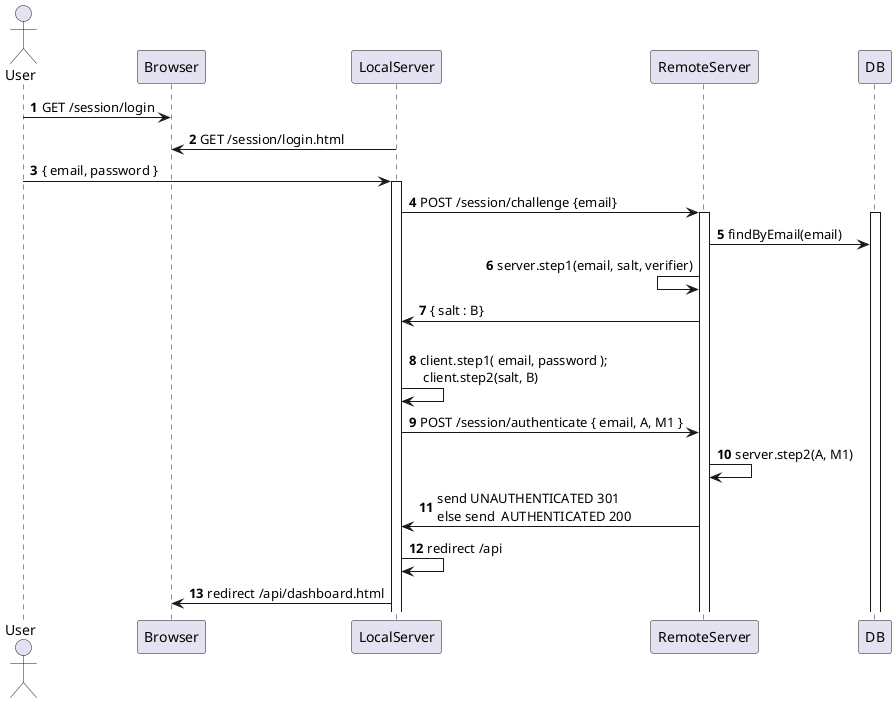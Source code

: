 @startuml
autonumber

actor User
participant Browser
participant LocalServer
participant RemoteServer
participant DB

User -> Browser : GET /session/login

Browser <- LocalServer : GET /session/login.html

User -> LocalServer : { email, password } 




activate LocalServer
LocalServer -> RemoteServer : POST /session/challenge {email} 



activate RemoteServer
activate DB
RemoteServer -> DB : findByEmail(email)

RemoteServer <- RemoteServer : server.step1(email, salt, verifier)

RemoteServer -> LocalServer : { salt : B}

LocalServer -> LocalServer : \nclient.step1( email, password );\n client.step2(salt, B)
LocalServer -> RemoteServer : POST /session/authenticate { email, A, M1 }

RemoteServer -> RemoteServer : server.step2(A, M1) 

RemoteServer -> LocalServer : send UNAUTHENTICATED 301\nelse send  AUTHENTICATED 200

LocalServer -> LocalServer : redirect /api
LocalServer -> Browser : redirect /api/dashboard.html

@enduml